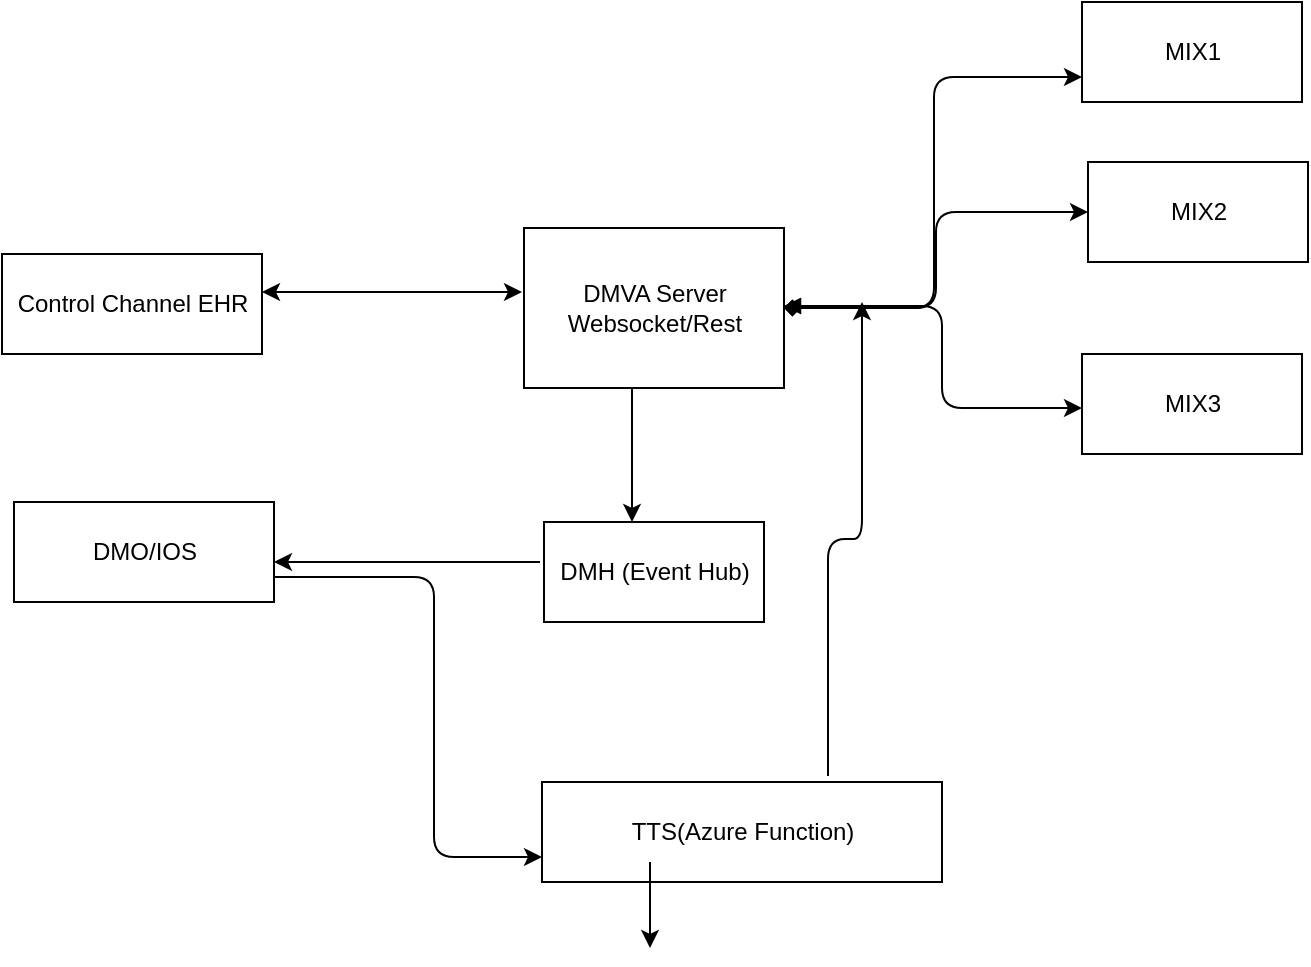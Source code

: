 <mxfile version="14.6.5" type="github">
  <diagram id="NB0nc3y7HzvrUC1EXCRt" name="Page-1">
    <mxGraphModel dx="1422" dy="794" grid="1" gridSize="10" guides="1" tooltips="1" connect="1" arrows="1" fold="1" page="1" pageScale="1" pageWidth="850" pageHeight="1100" math="0" shadow="0">
      <root>
        <mxCell id="0" />
        <mxCell id="1" parent="0" />
        <mxCell id="YHVFfKZWVuZuWGWpSQxM-1" value="Control Channel EHR" style="html=1;" vertex="1" parent="1">
          <mxGeometry x="60" y="176" width="130" height="50" as="geometry" />
        </mxCell>
        <mxCell id="YHVFfKZWVuZuWGWpSQxM-2" value="DMVA Server&lt;br&gt;Websocket/Rest" style="html=1;" vertex="1" parent="1">
          <mxGeometry x="321" y="163" width="130" height="80" as="geometry" />
        </mxCell>
        <mxCell id="YHVFfKZWVuZuWGWpSQxM-3" value="" style="endArrow=classic;startArrow=classic;html=1;" edge="1" parent="1">
          <mxGeometry width="50" height="50" relative="1" as="geometry">
            <mxPoint x="190" y="195" as="sourcePoint" />
            <mxPoint x="320" y="195" as="targetPoint" />
          </mxGeometry>
        </mxCell>
        <mxCell id="YHVFfKZWVuZuWGWpSQxM-4" value="MIX1" style="html=1;" vertex="1" parent="1">
          <mxGeometry x="600" y="50" width="110" height="50" as="geometry" />
        </mxCell>
        <mxCell id="YHVFfKZWVuZuWGWpSQxM-5" value="MIX2" style="html=1;" vertex="1" parent="1">
          <mxGeometry x="603" y="130" width="110" height="50" as="geometry" />
        </mxCell>
        <mxCell id="YHVFfKZWVuZuWGWpSQxM-6" value="MIX3" style="html=1;" vertex="1" parent="1">
          <mxGeometry x="600" y="226" width="110" height="50" as="geometry" />
        </mxCell>
        <mxCell id="YHVFfKZWVuZuWGWpSQxM-7" value="" style="edgeStyle=elbowEdgeStyle;elbow=horizontal;endArrow=classic;html=1;entryX=0;entryY=0.75;entryDx=0;entryDy=0;startArrow=diamond;startFill=1;" edge="1" parent="1" source="YHVFfKZWVuZuWGWpSQxM-2" target="YHVFfKZWVuZuWGWpSQxM-4">
          <mxGeometry width="50" height="50" relative="1" as="geometry">
            <mxPoint x="451" y="253" as="sourcePoint" />
            <mxPoint x="590" y="80" as="targetPoint" />
            <Array as="points">
              <mxPoint x="526" y="100" />
            </Array>
          </mxGeometry>
        </mxCell>
        <mxCell id="YHVFfKZWVuZuWGWpSQxM-8" value="" style="edgeStyle=elbowEdgeStyle;elbow=horizontal;endArrow=classic;html=1;entryX=0;entryY=0.5;entryDx=0;entryDy=0;exitX=1;exitY=0.5;exitDx=0;exitDy=0;startArrow=diamond;startFill=1;" edge="1" parent="1" source="YHVFfKZWVuZuWGWpSQxM-2" target="YHVFfKZWVuZuWGWpSQxM-5">
          <mxGeometry width="50" height="50" relative="1" as="geometry">
            <mxPoint x="450" y="240" as="sourcePoint" />
            <mxPoint x="500" y="190" as="targetPoint" />
          </mxGeometry>
        </mxCell>
        <mxCell id="YHVFfKZWVuZuWGWpSQxM-9" value="" style="edgeStyle=elbowEdgeStyle;elbow=horizontal;endArrow=classic;html=1;entryX=0;entryY=0.5;entryDx=0;entryDy=0;startArrow=block;startFill=1;" edge="1" parent="1">
          <mxGeometry width="50" height="50" relative="1" as="geometry">
            <mxPoint x="451" y="202" as="sourcePoint" />
            <mxPoint x="600" y="253" as="targetPoint" />
            <Array as="points">
              <mxPoint x="530" y="220" />
            </Array>
          </mxGeometry>
        </mxCell>
        <mxCell id="YHVFfKZWVuZuWGWpSQxM-10" value="DMH (Event Hub)" style="html=1;" vertex="1" parent="1">
          <mxGeometry x="331" y="310" width="110" height="50" as="geometry" />
        </mxCell>
        <mxCell id="YHVFfKZWVuZuWGWpSQxM-11" value="" style="endArrow=none;startArrow=classic;html=1;exitX=0.5;exitY=0;exitDx=0;exitDy=0;endFill=0;" edge="1" parent="1">
          <mxGeometry width="50" height="50" relative="1" as="geometry">
            <mxPoint x="375" y="310" as="sourcePoint" />
            <mxPoint x="375" y="243" as="targetPoint" />
          </mxGeometry>
        </mxCell>
        <mxCell id="YHVFfKZWVuZuWGWpSQxM-12" value="DMO/IOS" style="html=1;" vertex="1" parent="1">
          <mxGeometry x="66" y="300" width="130" height="50" as="geometry" />
        </mxCell>
        <mxCell id="YHVFfKZWVuZuWGWpSQxM-13" value="" style="endArrow=none;startArrow=classic;html=1;endFill=0;" edge="1" parent="1">
          <mxGeometry width="50" height="50" relative="1" as="geometry">
            <mxPoint x="196" y="330" as="sourcePoint" />
            <mxPoint x="329" y="330" as="targetPoint" />
          </mxGeometry>
        </mxCell>
        <mxCell id="YHVFfKZWVuZuWGWpSQxM-14" value="TTS(Azure Function)" style="html=1;" vertex="1" parent="1">
          <mxGeometry x="330" y="440" width="200" height="50" as="geometry" />
        </mxCell>
        <mxCell id="YHVFfKZWVuZuWGWpSQxM-18" value="" style="endArrow=none;startArrow=classic;html=1;exitX=0.5;exitY=0;exitDx=0;exitDy=0;endFill=0;" edge="1" parent="1">
          <mxGeometry width="50" height="50" relative="1" as="geometry">
            <mxPoint x="384" y="523" as="sourcePoint" />
            <mxPoint x="384" y="480" as="targetPoint" />
          </mxGeometry>
        </mxCell>
        <mxCell id="YHVFfKZWVuZuWGWpSQxM-20" value="" style="edgeStyle=elbowEdgeStyle;elbow=vertical;endArrow=classic;html=1;exitX=0.715;exitY=-0.06;exitDx=0;exitDy=0;exitPerimeter=0;" edge="1" parent="1" source="YHVFfKZWVuZuWGWpSQxM-14">
          <mxGeometry width="50" height="50" relative="1" as="geometry">
            <mxPoint x="510" y="440" as="sourcePoint" />
            <mxPoint x="490" y="200" as="targetPoint" />
          </mxGeometry>
        </mxCell>
        <mxCell id="YHVFfKZWVuZuWGWpSQxM-21" value="" style="edgeStyle=elbowEdgeStyle;elbow=horizontal;endArrow=classic;html=1;exitX=1;exitY=0.75;exitDx=0;exitDy=0;entryX=0;entryY=0.75;entryDx=0;entryDy=0;" edge="1" parent="1" source="YHVFfKZWVuZuWGWpSQxM-12" target="YHVFfKZWVuZuWGWpSQxM-14">
          <mxGeometry width="50" height="50" relative="1" as="geometry">
            <mxPoint x="251" y="340" as="sourcePoint" />
            <mxPoint x="321" y="470" as="targetPoint" />
            <Array as="points">
              <mxPoint x="276" y="330" />
            </Array>
          </mxGeometry>
        </mxCell>
      </root>
    </mxGraphModel>
  </diagram>
</mxfile>
